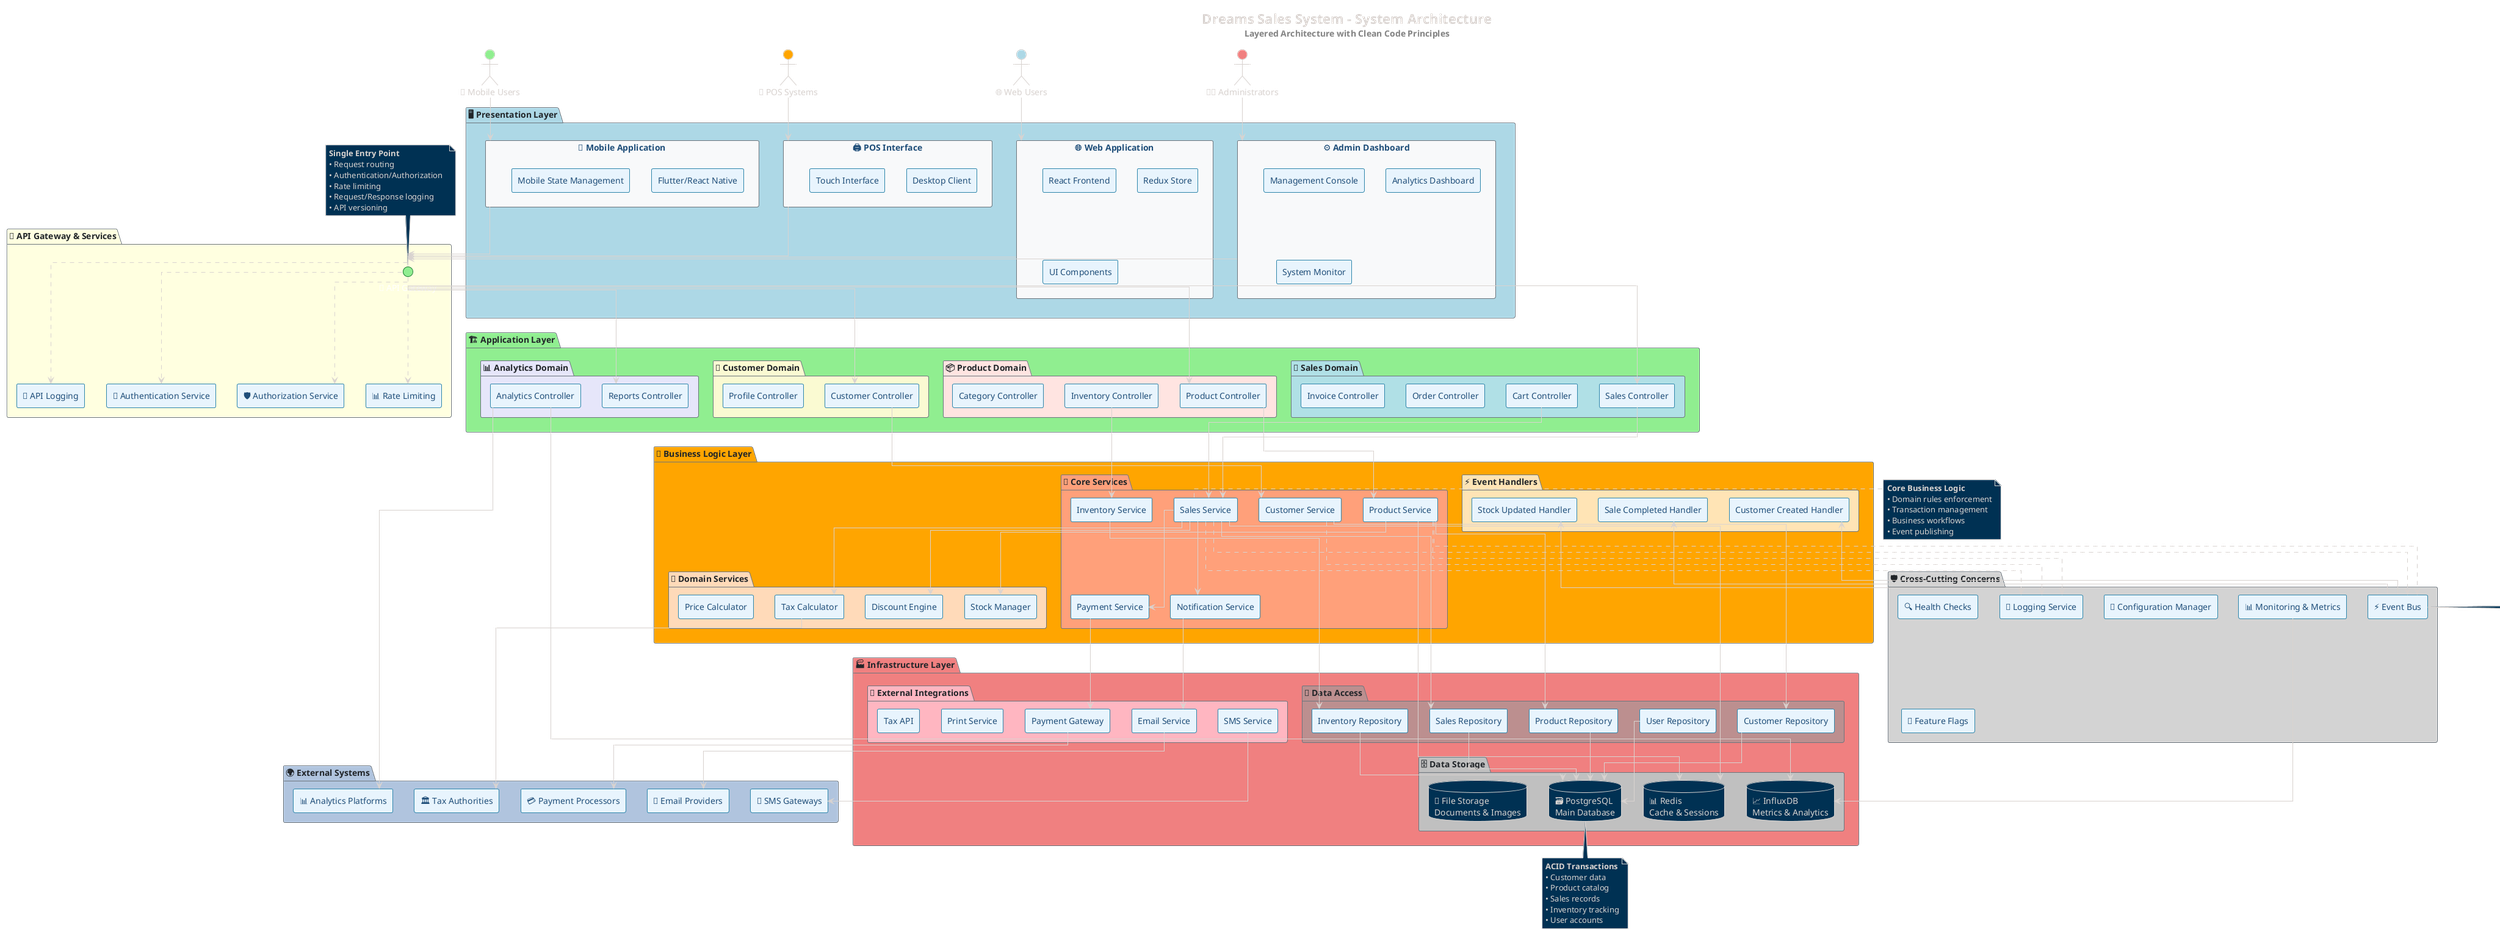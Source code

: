 @startuml Dreams Sales System - Architecture Diagram

!theme blueprint

' Configuration
skinparam backgroundColor transparent
skinparam shadowing false
skinparam linetype ortho
skinparam componentStyle rectangle

' Modern color scheme
skinparam component {
    BackgroundColor #E8F4FD
    BorderColor #2E86AB
    FontColor #1F4E79
}

skinparam package {
    BackgroundColor #F8F9FA
    BorderColor #6C757D
    FontColor #212529
}

skinparam interface {
    BackgroundColor #28A745
    BorderColor #1E7E34
    FontColor White
}

title Dreams Sales System - System Architecture\n<size:14><color:gray>Layered Architecture with Clean Code Principles</color></size>

' === EXTERNAL ACTORS ===
actor "🌐 Web Users" as WebUsers #LightBlue
actor "📱 Mobile Users" as MobileUsers #LightGreen  
actor "🏪 POS Systems" as POSSystems #Orange
actor "👨‍💼 Administrators" as Admins #LightCoral

' === PRESENTATION LAYER ===
package "🖥️ Presentation Layer" #LightBlue {
    
    component "🌐 Web Application" as WebApp {
        component "React Frontend" as ReactApp
        component "Redux Store" as ReduxStore
        component "UI Components" as UIComponents
    }
    
    component "📱 Mobile Application" as MobileApp {
        component "Flutter/React Native" as MobileFramework
        component "Mobile State Management" as MobileState
    }
    
    component "🖨️ POS Interface" as POSInterface {
        component "Desktop Client" as DesktopClient
        component "Touch Interface" as TouchUI
    }
    
    component "⚙️ Admin Dashboard" as AdminDashboard {
        component "Management Console" as ManagementConsole
        component "Analytics Dashboard" as Analytics
        component "System Monitor" as SystemMonitor
    }
}

' === API LAYER ===
package "🔌 API Gateway & Services" #LightYellow {
    
    interface "🚪 API Gateway" as APIGateway #LightGreen
    
    component "🔐 Authentication Service" as AuthService
    component "🛡️ Authorization Service" as AuthzService
    component "📊 Rate Limiting" as RateLimit
    component "📝 API Logging" as APILogging
}

' === APPLICATION LAYER ===
package "🏗️ Application Layer" #LightGreen {
    
    package "🛒 Sales Domain" #PowderBlue {
        component "Sales Controller" as SalesController
        component "Cart Controller" as CartController
        component "Order Controller" as OrderController
        component "Invoice Controller" as InvoiceController
    }
    
    package "📦 Product Domain" #MistyRose {
        component "Product Controller" as ProductController
        component "Inventory Controller" as InventoryController
        component "Category Controller" as CategoryController
    }
    
    package "👥 Customer Domain" #LightGoldenRodYellow {
        component "Customer Controller" as CustomerController
        component "Profile Controller" as ProfileController
    }
    
    package "📊 Analytics Domain" #Lavender {
        component "Reports Controller" as ReportsController
        component "Analytics Controller" as AnalyticsController
    }
}

' === BUSINESS LAYER ===
package "💼 Business Logic Layer" #Orange {
    
    package "🎯 Core Services" #LightSalmon {
        component "Sales Service" as SalesService
        component "Product Service" as ProductService
        component "Customer Service" as CustomerService
        component "Inventory Service" as InventoryService
        component "Payment Service" as PaymentService
        component "Notification Service" as NotificationService
    }
    
    package "🔧 Domain Services" #PeachPuff {
        component "Tax Calculator" as TaxCalculator
        component "Discount Engine" as DiscountEngine
        component "Stock Manager" as StockManager
        component "Price Calculator" as PriceCalculator
    }
    
    package "⚡ Event Handlers" #Moccasin {
        component "Sale Completed Handler" as SaleHandler
        component "Stock Updated Handler" as StockHandler
        component "Customer Created Handler" as CustomerHandler
    }
}

' === INFRASTRUCTURE LAYER ===
package "🏭 Infrastructure Layer" #LightCoral {
    
    package "💾 Data Access" #RosyBrown {
        component "Customer Repository" as CustomerRepo
        component "Product Repository" as ProductRepo
        component "Sales Repository" as SalesRepo
        component "Inventory Repository" as InventoryRepo
        component "User Repository" as UserRepo
    }
    
    package "🔌 External Integrations" #LightPink {
        component "Payment Gateway" as PaymentGateway
        component "Email Service" as EmailService
        component "SMS Service" as SMSService
        component "Print Service" as PrintService
        component "Tax API" as TaxAPI
    }
    
    package "🗄️ Data Storage" #Silver {
        database "🗃️ PostgreSQL\nMain Database" as MainDB
        database "📊 Redis\nCache & Sessions" as CacheDB
        database "📈 InfluxDB\nMetrics & Analytics" as MetricsDB
        database "📁 File Storage\nDocuments & Images" as FileStorage
    }
}

' === CROSS-CUTTING CONCERNS ===
package "🛡️ Cross-Cutting Concerns" #LightGray {
    component "📝 Logging Service" as LoggingService
    component "📊 Monitoring & Metrics" as MonitoringService
    component "🔍 Health Checks" as HealthService
    component "⚡ Event Bus" as EventBus
    component "🔧 Configuration Manager" as ConfigManager
    component "🧪 Feature Flags" as FeatureFlags
}

' === EXTERNAL SYSTEMS ===
package "🌍 External Systems" #LightSteelBlue {
    component "💳 Payment Processors" as PaymentProcessors
    component "📧 Email Providers" as EmailProviders  
    component "📱 SMS Gateways" as SMSGateways
    component "🏛️ Tax Authorities" as TaxAuthorities
    component "📊 Analytics Platforms" as AnalyticsPlatforms
}

' === CONNECTIONS ===

' User to Presentation
WebUsers --> WebApp
MobileUsers --> MobileApp
POSSystems --> POSInterface
Admins --> AdminDashboard

' Presentation to API Gateway
WebApp --> APIGateway
MobileApp --> APIGateway
POSInterface --> APIGateway
AdminDashboard --> APIGateway

' API Gateway to Application Layer
APIGateway --> SalesController
APIGateway --> ProductController
APIGateway --> CustomerController
APIGateway --> ReportsController

' API Gateway Components
APIGateway ..> AuthService
APIGateway ..> AuthzService
APIGateway ..> RateLimit
APIGateway ..> APILogging

' Application to Business Layer
SalesController --> SalesService
CartController --> SalesService
ProductController --> ProductService
CustomerController --> CustomerService
InventoryController --> InventoryService

' Business Layer Internal
SalesService --> TaxCalculator
SalesService --> DiscountEngine
SalesService --> PaymentService
ProductService --> StockManager
SalesService --> NotificationService

' Business to Infrastructure
SalesService --> SalesRepo
ProductService --> ProductRepo
CustomerService --> CustomerRepo
InventoryService --> InventoryRepo
PaymentService --> PaymentGateway
NotificationService --> EmailService

' Repositories to Databases
CustomerRepo --> MainDB
ProductRepo --> MainDB
SalesRepo --> MainDB
InventoryRepo --> MainDB
UserRepo --> MainDB

' Cache connections
SalesService --> CacheDB
ProductService --> CacheDB

' Analytics connections
AnalyticsController --> MetricsDB
MonitoringService --> MetricsDB

' External integrations
PaymentGateway --> PaymentProcessors
EmailService --> EmailProviders
SMSService --> SMSGateways
TaxCalculator --> TaxAuthorities
AnalyticsController --> AnalyticsPlatforms

' Cross-cutting concerns
SalesService ..> LoggingService
ProductService ..> LoggingService
CustomerService ..> LoggingService
SalesService ..> EventBus
ProductService ..> EventBus

' Event Handlers
EventBus --> SaleHandler
EventBus --> StockHandler
EventBus --> CustomerHandler

' === NOTES ===
note top of APIGateway
    **Single Entry Point**
    • Request routing
    • Authentication/Authorization  
    • Rate limiting
    • Request/Response logging
    • API versioning
end note

note right of SalesService
    **Core Business Logic**
    • Domain rules enforcement
    • Transaction management
    • Business workflows
    • Event publishing
end note

note bottom of MainDB
    **ACID Transactions**
    • Customer data
    • Product catalog
    • Sales records
    • Inventory tracking
    • User accounts
end note

note left of EventBus
    **Async Processing**
    • Decoupled communication
    • Event-driven architecture
    • Scalable workflows
    • Audit trail
end note

@enduml
